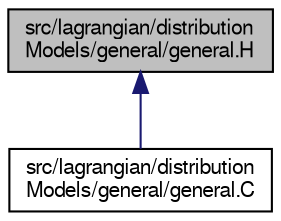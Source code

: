 digraph "src/lagrangian/distributionModels/general/general.H"
{
  bgcolor="transparent";
  edge [fontname="FreeSans",fontsize="10",labelfontname="FreeSans",labelfontsize="10"];
  node [fontname="FreeSans",fontsize="10",shape=record];
  Node95 [label="src/lagrangian/distribution\lModels/general/general.H",height=0.2,width=0.4,color="black", fillcolor="grey75", style="filled", fontcolor="black"];
  Node95 -> Node96 [dir="back",color="midnightblue",fontsize="10",style="solid",fontname="FreeSans"];
  Node96 [label="src/lagrangian/distribution\lModels/general/general.C",height=0.2,width=0.4,color="black",URL="$a39434.html"];
}
